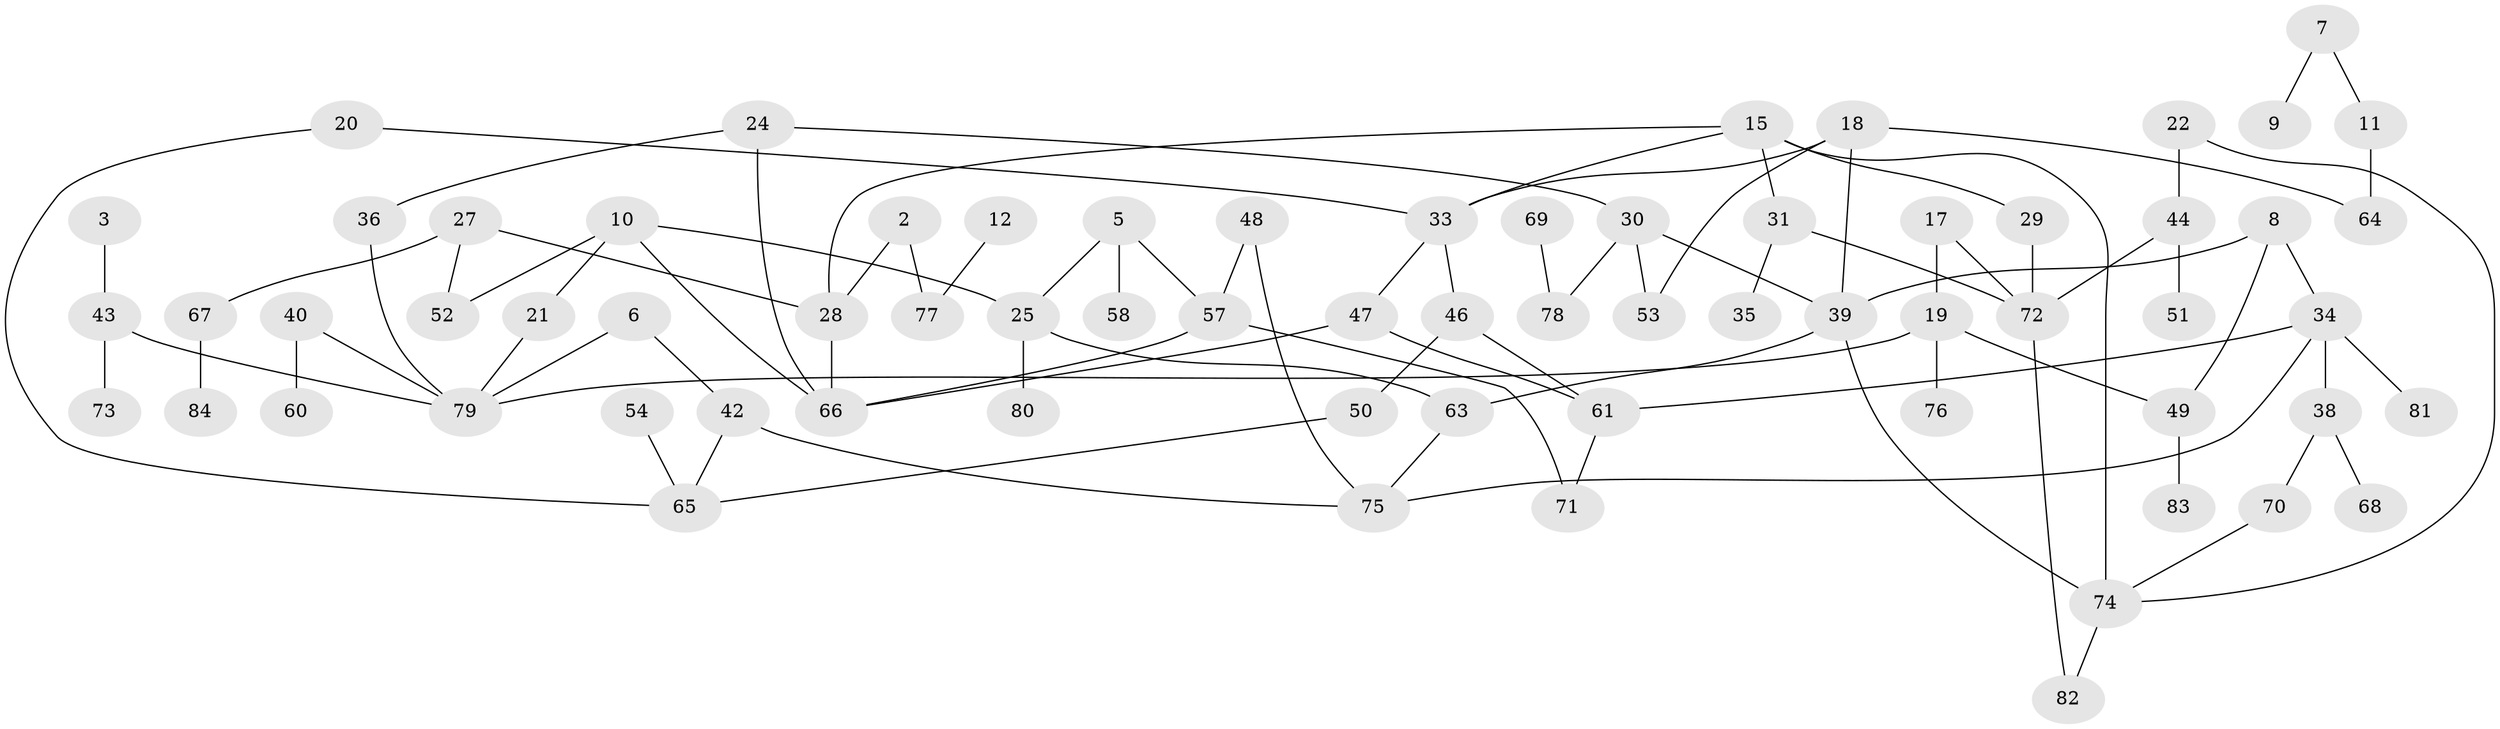 // original degree distribution, {0: 0.11764705882352941, 1: 0.23529411764705882, 2: 0.33613445378151263, 4: 0.1092436974789916, 5: 0.05042016806722689, 3: 0.13445378151260504, 6: 0.01680672268907563}
// Generated by graph-tools (version 1.1) at 2025/35/03/04/25 23:35:56]
// undirected, 69 vertices, 90 edges
graph export_dot {
  node [color=gray90,style=filled];
  2;
  3;
  5;
  6;
  7;
  8;
  9;
  10;
  11;
  12;
  15;
  17;
  18;
  19;
  20;
  21;
  22;
  24;
  25;
  27;
  28;
  29;
  30;
  31;
  33;
  34;
  35;
  36;
  38;
  39;
  40;
  42;
  43;
  44;
  46;
  47;
  48;
  49;
  50;
  51;
  52;
  53;
  54;
  57;
  58;
  60;
  61;
  63;
  64;
  65;
  66;
  67;
  68;
  69;
  70;
  71;
  72;
  73;
  74;
  75;
  76;
  77;
  78;
  79;
  80;
  81;
  82;
  83;
  84;
  2 -- 28 [weight=1.0];
  2 -- 77 [weight=1.0];
  3 -- 43 [weight=1.0];
  5 -- 25 [weight=1.0];
  5 -- 57 [weight=1.0];
  5 -- 58 [weight=1.0];
  6 -- 42 [weight=1.0];
  6 -- 79 [weight=1.0];
  7 -- 9 [weight=1.0];
  7 -- 11 [weight=1.0];
  8 -- 34 [weight=1.0];
  8 -- 39 [weight=1.0];
  8 -- 49 [weight=1.0];
  10 -- 21 [weight=1.0];
  10 -- 25 [weight=1.0];
  10 -- 52 [weight=1.0];
  10 -- 66 [weight=1.0];
  11 -- 64 [weight=1.0];
  12 -- 77 [weight=1.0];
  15 -- 28 [weight=1.0];
  15 -- 29 [weight=1.0];
  15 -- 31 [weight=1.0];
  15 -- 33 [weight=1.0];
  15 -- 74 [weight=1.0];
  17 -- 19 [weight=1.0];
  17 -- 72 [weight=1.0];
  18 -- 33 [weight=1.0];
  18 -- 39 [weight=1.0];
  18 -- 53 [weight=1.0];
  18 -- 64 [weight=1.0];
  19 -- 49 [weight=1.0];
  19 -- 76 [weight=1.0];
  19 -- 79 [weight=1.0];
  20 -- 33 [weight=1.0];
  20 -- 65 [weight=1.0];
  21 -- 79 [weight=1.0];
  22 -- 44 [weight=1.0];
  22 -- 74 [weight=1.0];
  24 -- 30 [weight=1.0];
  24 -- 36 [weight=1.0];
  24 -- 66 [weight=1.0];
  25 -- 63 [weight=1.0];
  25 -- 80 [weight=1.0];
  27 -- 28 [weight=1.0];
  27 -- 52 [weight=1.0];
  27 -- 67 [weight=1.0];
  28 -- 66 [weight=1.0];
  29 -- 72 [weight=1.0];
  30 -- 39 [weight=1.0];
  30 -- 53 [weight=1.0];
  30 -- 78 [weight=1.0];
  31 -- 35 [weight=1.0];
  31 -- 72 [weight=1.0];
  33 -- 46 [weight=1.0];
  33 -- 47 [weight=1.0];
  34 -- 38 [weight=1.0];
  34 -- 61 [weight=1.0];
  34 -- 75 [weight=1.0];
  34 -- 81 [weight=1.0];
  36 -- 79 [weight=1.0];
  38 -- 68 [weight=1.0];
  38 -- 70 [weight=1.0];
  39 -- 63 [weight=1.0];
  39 -- 74 [weight=1.0];
  40 -- 60 [weight=1.0];
  40 -- 79 [weight=1.0];
  42 -- 65 [weight=1.0];
  42 -- 75 [weight=1.0];
  43 -- 73 [weight=1.0];
  43 -- 79 [weight=1.0];
  44 -- 51 [weight=1.0];
  44 -- 72 [weight=1.0];
  46 -- 50 [weight=1.0];
  46 -- 61 [weight=1.0];
  47 -- 61 [weight=1.0];
  47 -- 66 [weight=1.0];
  48 -- 57 [weight=1.0];
  48 -- 75 [weight=1.0];
  49 -- 83 [weight=1.0];
  50 -- 65 [weight=1.0];
  54 -- 65 [weight=1.0];
  57 -- 66 [weight=1.0];
  57 -- 71 [weight=1.0];
  61 -- 71 [weight=1.0];
  63 -- 75 [weight=1.0];
  67 -- 84 [weight=1.0];
  69 -- 78 [weight=1.0];
  70 -- 74 [weight=1.0];
  72 -- 82 [weight=1.0];
  74 -- 82 [weight=1.0];
}
